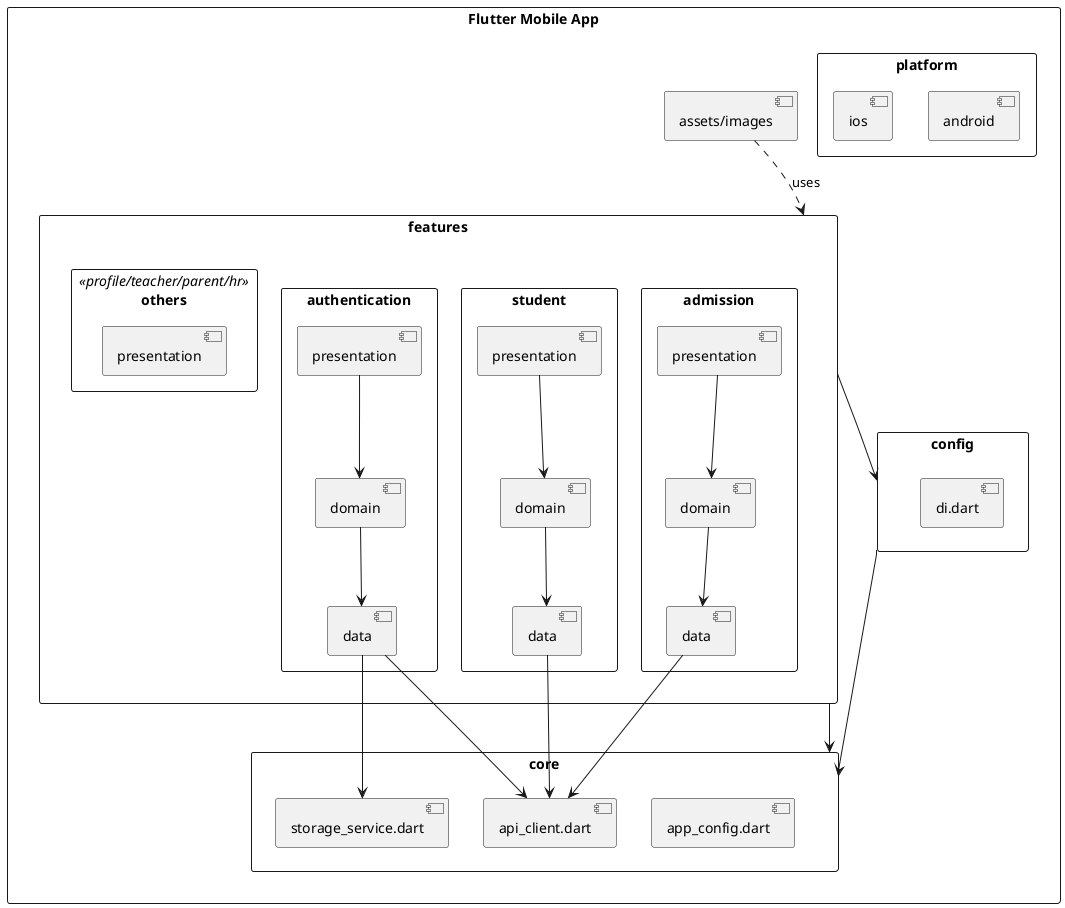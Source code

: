 @startuml
' PlantUML package diagram for Flutter mobile app
' Render online: https://www.plantuml.com/plantuml

skinparam packageStyle rectangle
skinparam defaultTextAlignment center

package "Flutter Mobile App" {
  package core {
    [app_config.dart] as CFG
    [api_client.dart] as NET
    [storage_service.dart] as SVC
  }
  package config {
    [di.dart] as DI
  }
  package features {
    package authentication {
      [data] as AUTH_D
      [domain] as AUTH_DO
      [presentation] as AUTH_P
    }
    package student {
      [data] as STU_D
      [domain] as STU_DO
      [presentation] as STU_P
    }
    package admission {
      [data] as ADM_D
      [domain] as ADM_DO
      [presentation] as ADM_P
    }
    package others <<profile/teacher/parent/hr>> {
      [presentation] as O_P
    }
  }
  package platform {
    [android]
    [ios]
  }
  [assets/images] as ASSETS
}

' Dependencies (imports)
AUTH_P --> AUTH_DO
AUTH_DO --> AUTH_D
AUTH_D --> NET
AUTH_D --> SVC

STU_P --> STU_DO
STU_DO --> STU_D
STU_D --> NET

ADM_P --> ADM_DO
ADM_DO --> ADM_D
ADM_D --> NET

features --> core
features --> config
config --> core

ASSETS ..> features : uses

@enduml
